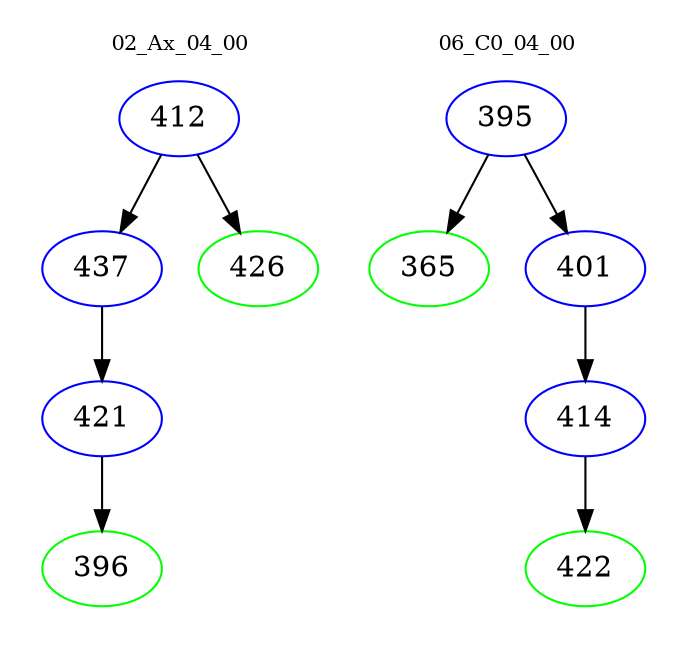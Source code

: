 digraph{
subgraph cluster_0 {
color = white
label = "02_Ax_04_00";
fontsize=10;
T0_412 [label="412", color="blue"]
T0_412 -> T0_437 [color="black"]
T0_437 [label="437", color="blue"]
T0_437 -> T0_421 [color="black"]
T0_421 [label="421", color="blue"]
T0_421 -> T0_396 [color="black"]
T0_396 [label="396", color="green"]
T0_412 -> T0_426 [color="black"]
T0_426 [label="426", color="green"]
}
subgraph cluster_1 {
color = white
label = "06_C0_04_00";
fontsize=10;
T1_395 [label="395", color="blue"]
T1_395 -> T1_365 [color="black"]
T1_365 [label="365", color="green"]
T1_395 -> T1_401 [color="black"]
T1_401 [label="401", color="blue"]
T1_401 -> T1_414 [color="black"]
T1_414 [label="414", color="blue"]
T1_414 -> T1_422 [color="black"]
T1_422 [label="422", color="green"]
}
}
